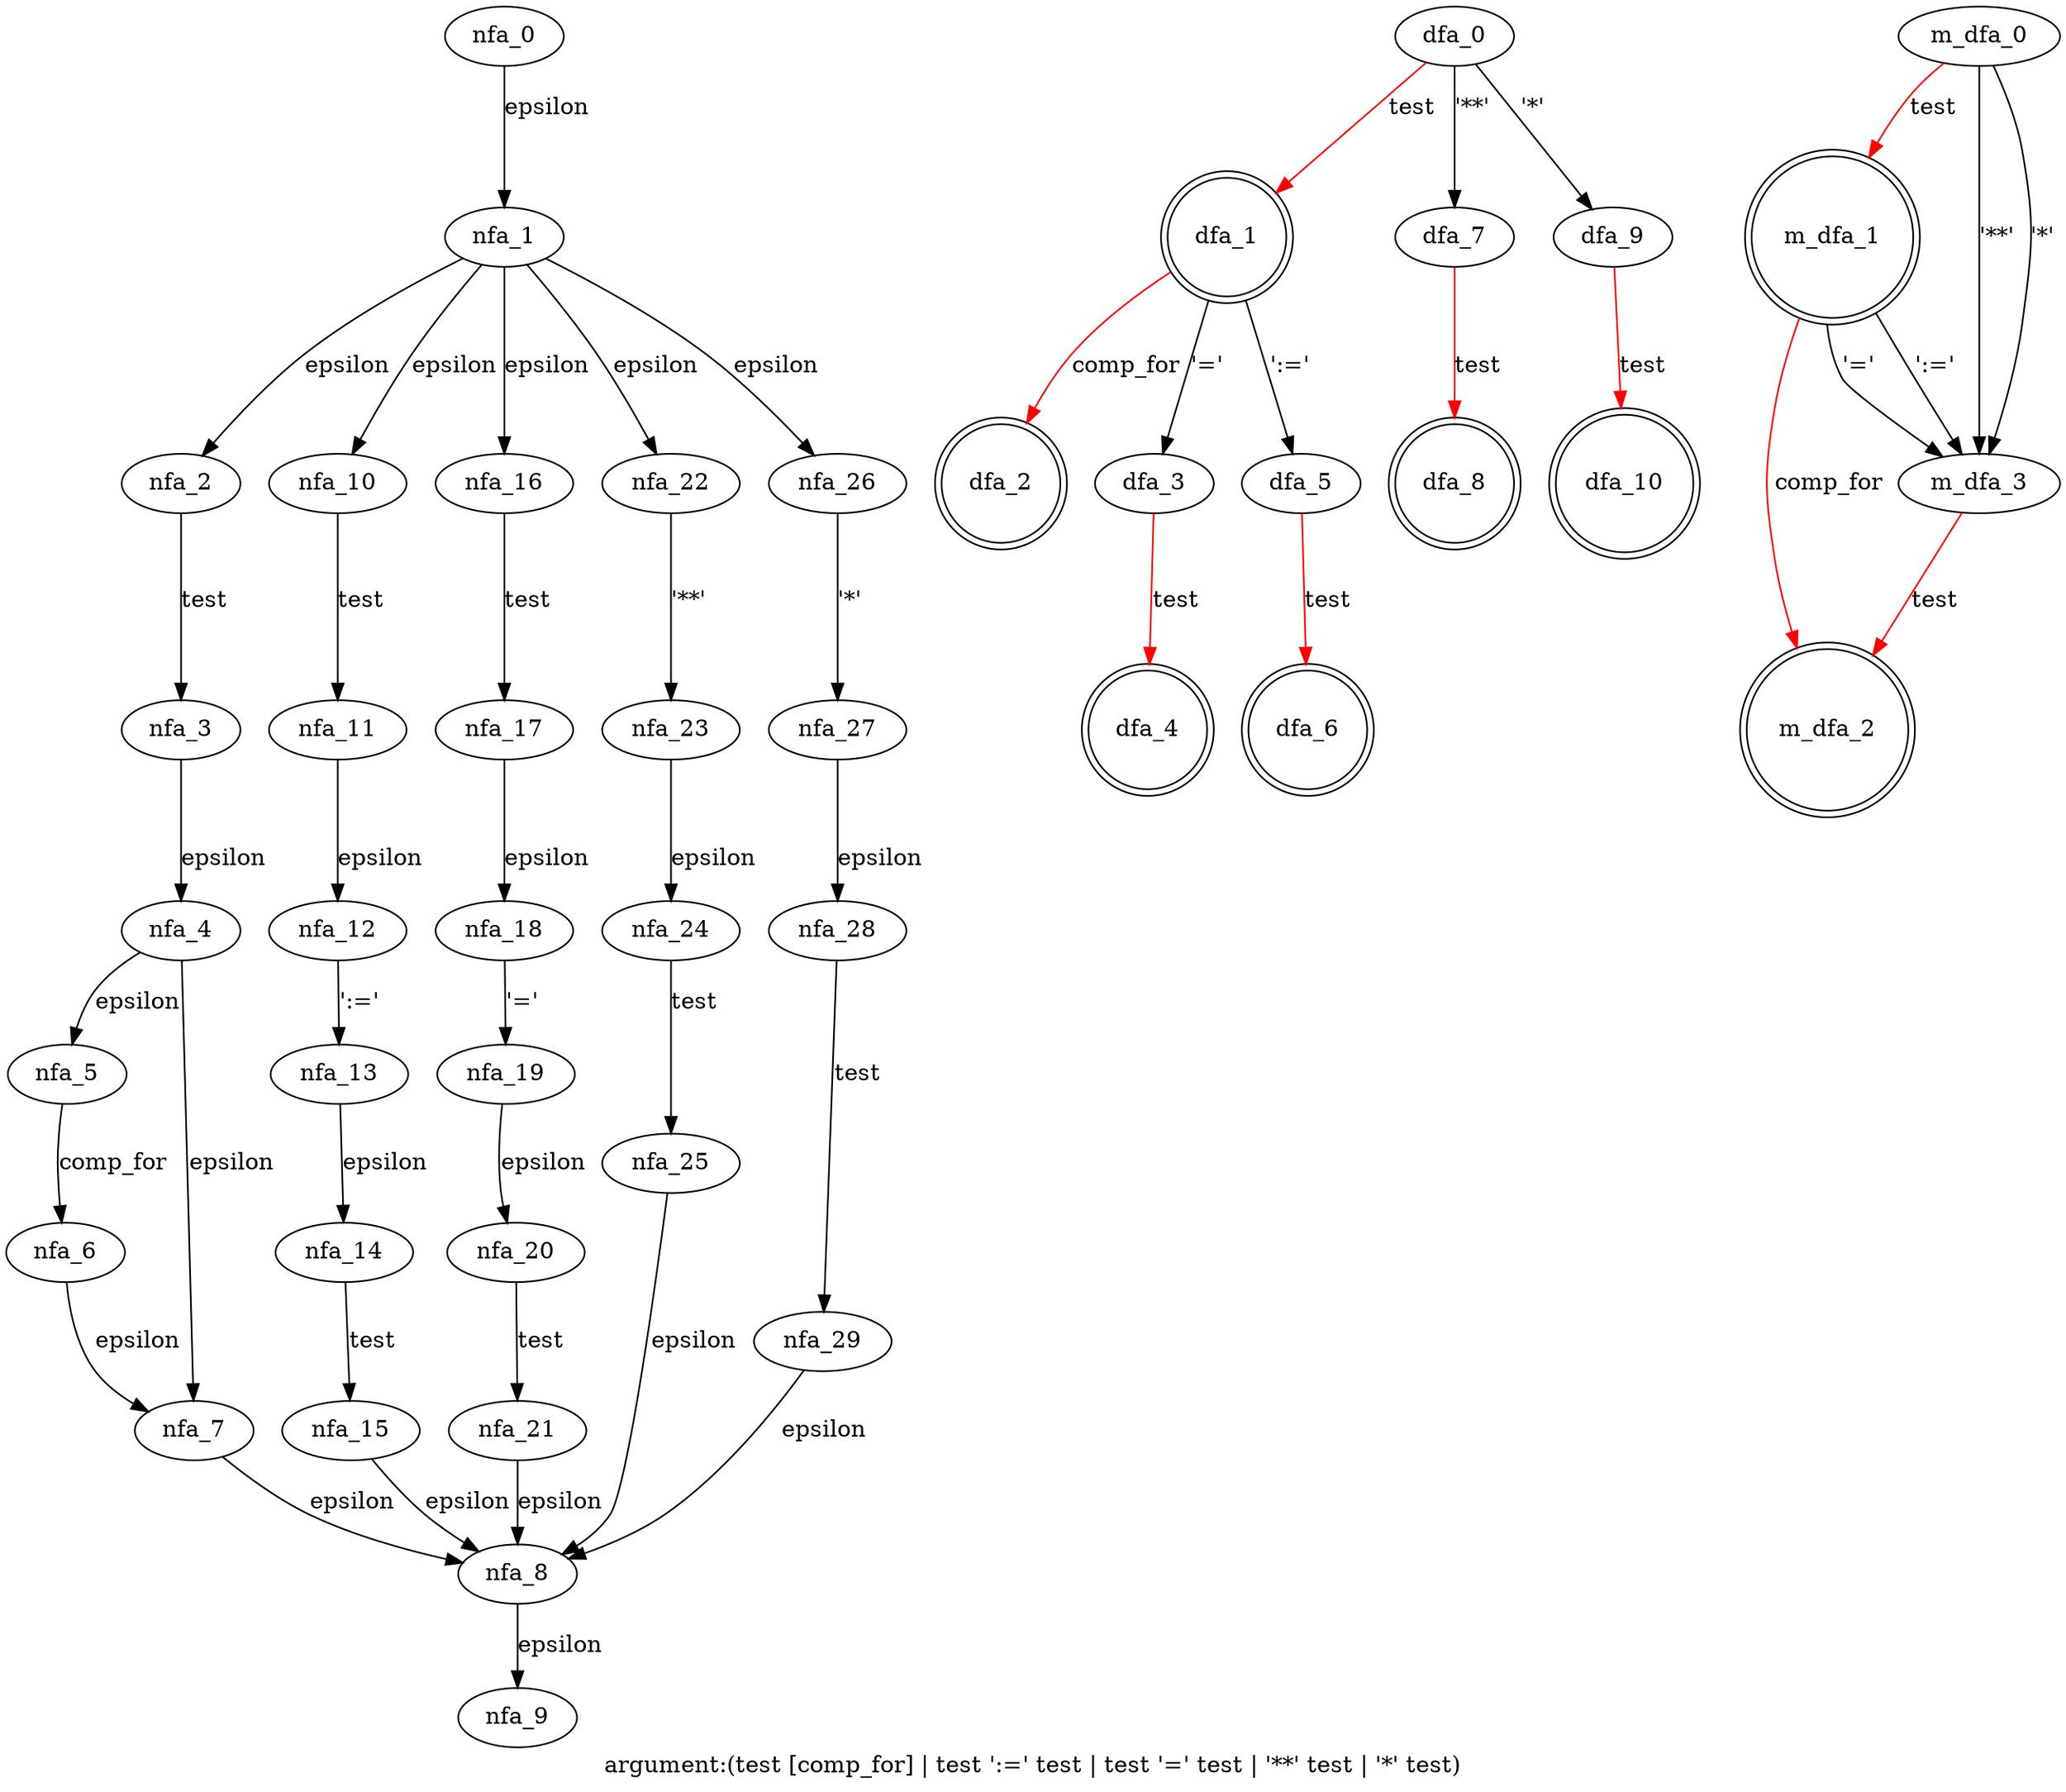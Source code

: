 digraph argument {
 graph[label="argument:(test [comp_for] | test ':=' test | test '=' test | '**' test | '*' test)"]
 subgraph argument_nfa {
  nfa_0->nfa_1[label="epsilon"]
  nfa_1->nfa_2[label="epsilon"]
  nfa_2->nfa_3[label="test"]
  nfa_3->nfa_4[label="epsilon"]
  nfa_4->nfa_5[label="epsilon"]
  nfa_5->nfa_6[label="comp_for"]
  nfa_6->nfa_7[label="epsilon"]
  nfa_7->nfa_8[label="epsilon"]
  nfa_8->nfa_9[label="epsilon"]
  nfa_4->nfa_7[label="epsilon"]
  nfa_1->nfa_10[label="epsilon"]
  nfa_10->nfa_11[label="test"]
  nfa_11->nfa_12[label="epsilon"]
  nfa_12->nfa_13[label="':='"]
  nfa_13->nfa_14[label="epsilon"]
  nfa_14->nfa_15[label="test"]
  nfa_15->nfa_8[label="epsilon"]
  nfa_1->nfa_16[label="epsilon"]
  nfa_16->nfa_17[label="test"]
  nfa_17->nfa_18[label="epsilon"]
  nfa_18->nfa_19[label="'='"]
  nfa_19->nfa_20[label="epsilon"]
  nfa_20->nfa_21[label="test"]
  nfa_21->nfa_8[label="epsilon"]
  nfa_1->nfa_22[label="epsilon"]
  nfa_22->nfa_23[label="'**'"]
  nfa_23->nfa_24[label="epsilon"]
  nfa_24->nfa_25[label="test"]
  nfa_25->nfa_8[label="epsilon"]
  nfa_1->nfa_26[label="epsilon"]
  nfa_26->nfa_27[label="'*'"]
  nfa_27->nfa_28[label="epsilon"]
  nfa_28->nfa_29[label="test"]
  nfa_29->nfa_8[label="epsilon"]
  }
 subgraph argument_dfa {
  dfa_0->dfa_1[label="test",color=red]
  dfa_1->dfa_2[label="comp_for",color=red]
  dfa_1->dfa_3[label="'='"]
  dfa_3->dfa_4[label="test",color=red]
  dfa_1->dfa_5[label="':='"]
  dfa_5->dfa_6[label="test",color=red]
  dfa_0->dfa_7[label="'**'"]
  dfa_7->dfa_8[label="test",color=red]
  dfa_0->dfa_9[label="'*'"]
  dfa_9->dfa_10[label="test",color=red]
  dfa_1[shape=doublecircle]
  dfa_2[shape=doublecircle]
  dfa_4[shape=doublecircle]
  dfa_6[shape=doublecircle]
  dfa_8[shape=doublecircle]
  dfa_10[shape=doublecircle]
  }
 subgraph argument_m_dfa {
  m_dfa_0->m_dfa_1[label="test",color=red]
  m_dfa_1->m_dfa_2[label="comp_for",color=red]
  m_dfa_1->m_dfa_3[label="'='"]
  m_dfa_3->m_dfa_2[label="test",color=red]
  m_dfa_1->m_dfa_3[label="':='"]
  m_dfa_0->m_dfa_3[label="'**'"]
  m_dfa_0->m_dfa_3[label="'*'"]
  m_dfa_1[shape=doublecircle]
  m_dfa_2[shape=doublecircle]
  }
}
